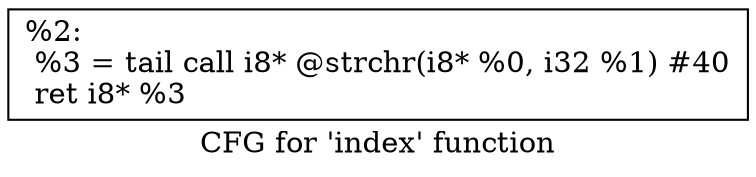digraph "CFG for 'index' function" {
	label="CFG for 'index' function";

	Node0x1e8daf0 [shape=record,label="{%2:\l  %3 = tail call i8* @strchr(i8* %0, i32 %1) #40\l  ret i8* %3\l}"];
}

